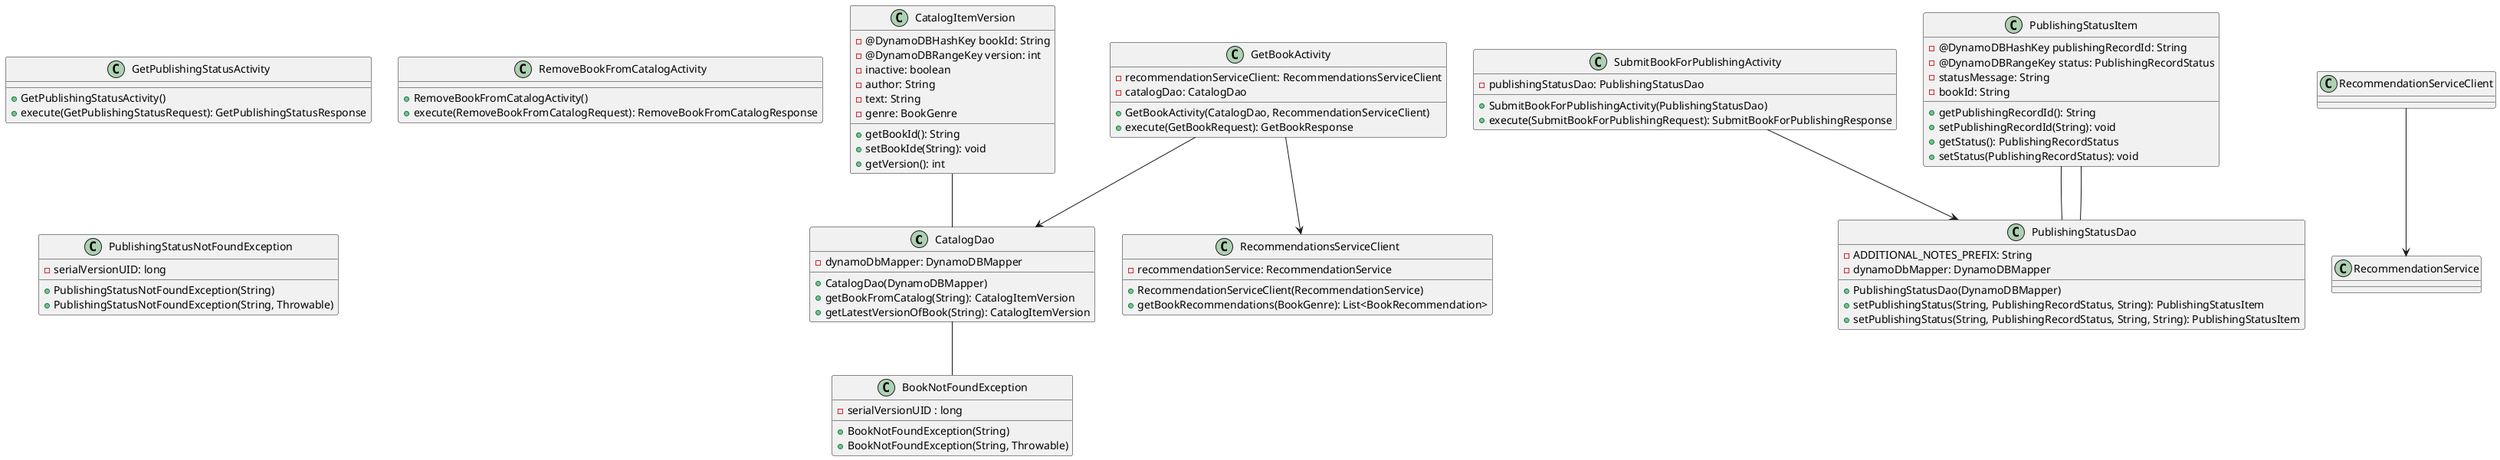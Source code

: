 PARTICIPANTS: use this file for creating the class diagram in mastery task 01
@startuml
'Dao
class CatalogDao{
- dynamoDbMapper: DynamoDBMapper
+ CatalogDao(DynamoDBMapper)
+ getBookFromCatalog(String): CatalogItemVersion
+ getLatestVersionOfBook(String): CatalogItemVersion
}
class PublishingStatusDao{
- ADDITIONAL_NOTES_PREFIX: String
- dynamoDbMapper: DynamoDBMapper
+ PublishingStatusDao(DynamoDBMapper)
+ setPublishingStatus(String, PublishingRecordStatus, String): PublishingStatusItem
+ setPublishingStatus(String, PublishingRecordStatus, String, String): PublishingStatusItem
}

'Activity
class GetBookActivity {
- recommendationServiceClient: RecommendationsServiceClient
- catalogDao: CatalogDao
+ GetBookActivity(CatalogDao, RecommendationServiceClient)
+ execute(GetBookRequest): GetBookResponse
}
class GetPublishingStatusActivity{
+ GetPublishingStatusActivity()
+ execute(GetPublishingStatusRequest): GetPublishingStatusResponse
}
class RemoveBookFromCatalogActivity{
+ RemoveBookFromCatalogActivity()
+ execute(RemoveBookFromCatalogRequest): RemoveBookFromCatalogResponse
}
class SubmitBookForPublishingActivity{
- publishingStatusDao: PublishingStatusDao
+ SubmitBookForPublishingActivity(PublishingStatusDao)
+ execute(SubmitBookForPublishingRequest): SubmitBookForPublishingResponse
}
'Client
class RecommendationsServiceClient  {
- recommendationService: RecommendationService
+ RecommendationServiceClient(RecommendationService)
+ getBookRecommendations(BookGenre): List<BookRecommendation>
}
'Model
class CatalogItemVersion {
- @DynamoDBHashKey bookId: String
- @DynamoDBRangeKey version: int
- inactive: boolean
- author: String
- text: String
- genre: BookGenre
+ getBookId(): String
+ setBookIde(String): void
+ getVersion(): int
}
class PublishingStatusItem {
- @DynamoDBHashKey publishingRecordId: String
- @DynamoDBRangeKey status: PublishingRecordStatus
- statusMessage: String
- bookId: String
+ getPublishingRecordId(): String
+ setPublishingRecordId(String): void
+ getStatus(): PublishingRecordStatus
+ setStatus(PublishingRecordStatus): void
}
'Exceptions
class BookNotFoundException {
- serialVersionUID : long
+ BookNotFoundException(String)
+ BookNotFoundException(String, Throwable)
}
class PublishingStatusNotFoundException {
- serialVersionUID: long
+ PublishingStatusNotFoundException(String)
+PublishingStatusNotFoundException(String, Throwable)
}
'Metrics
'Relationship
GetBookActivity --> RecommendationsServiceClient
GetBookActivity --> CatalogDao
CatalogItemVersion -- CatalogDao
PublishingStatusItem -- PublishingStatusDao
SubmitBookForPublishingActivity --> PublishingStatusDao
RecommendationServiceClient --> RecommendationService
CatalogDao -- BookNotFoundException
PublishingStatusItem -- PublishingStatusDao

@enduml